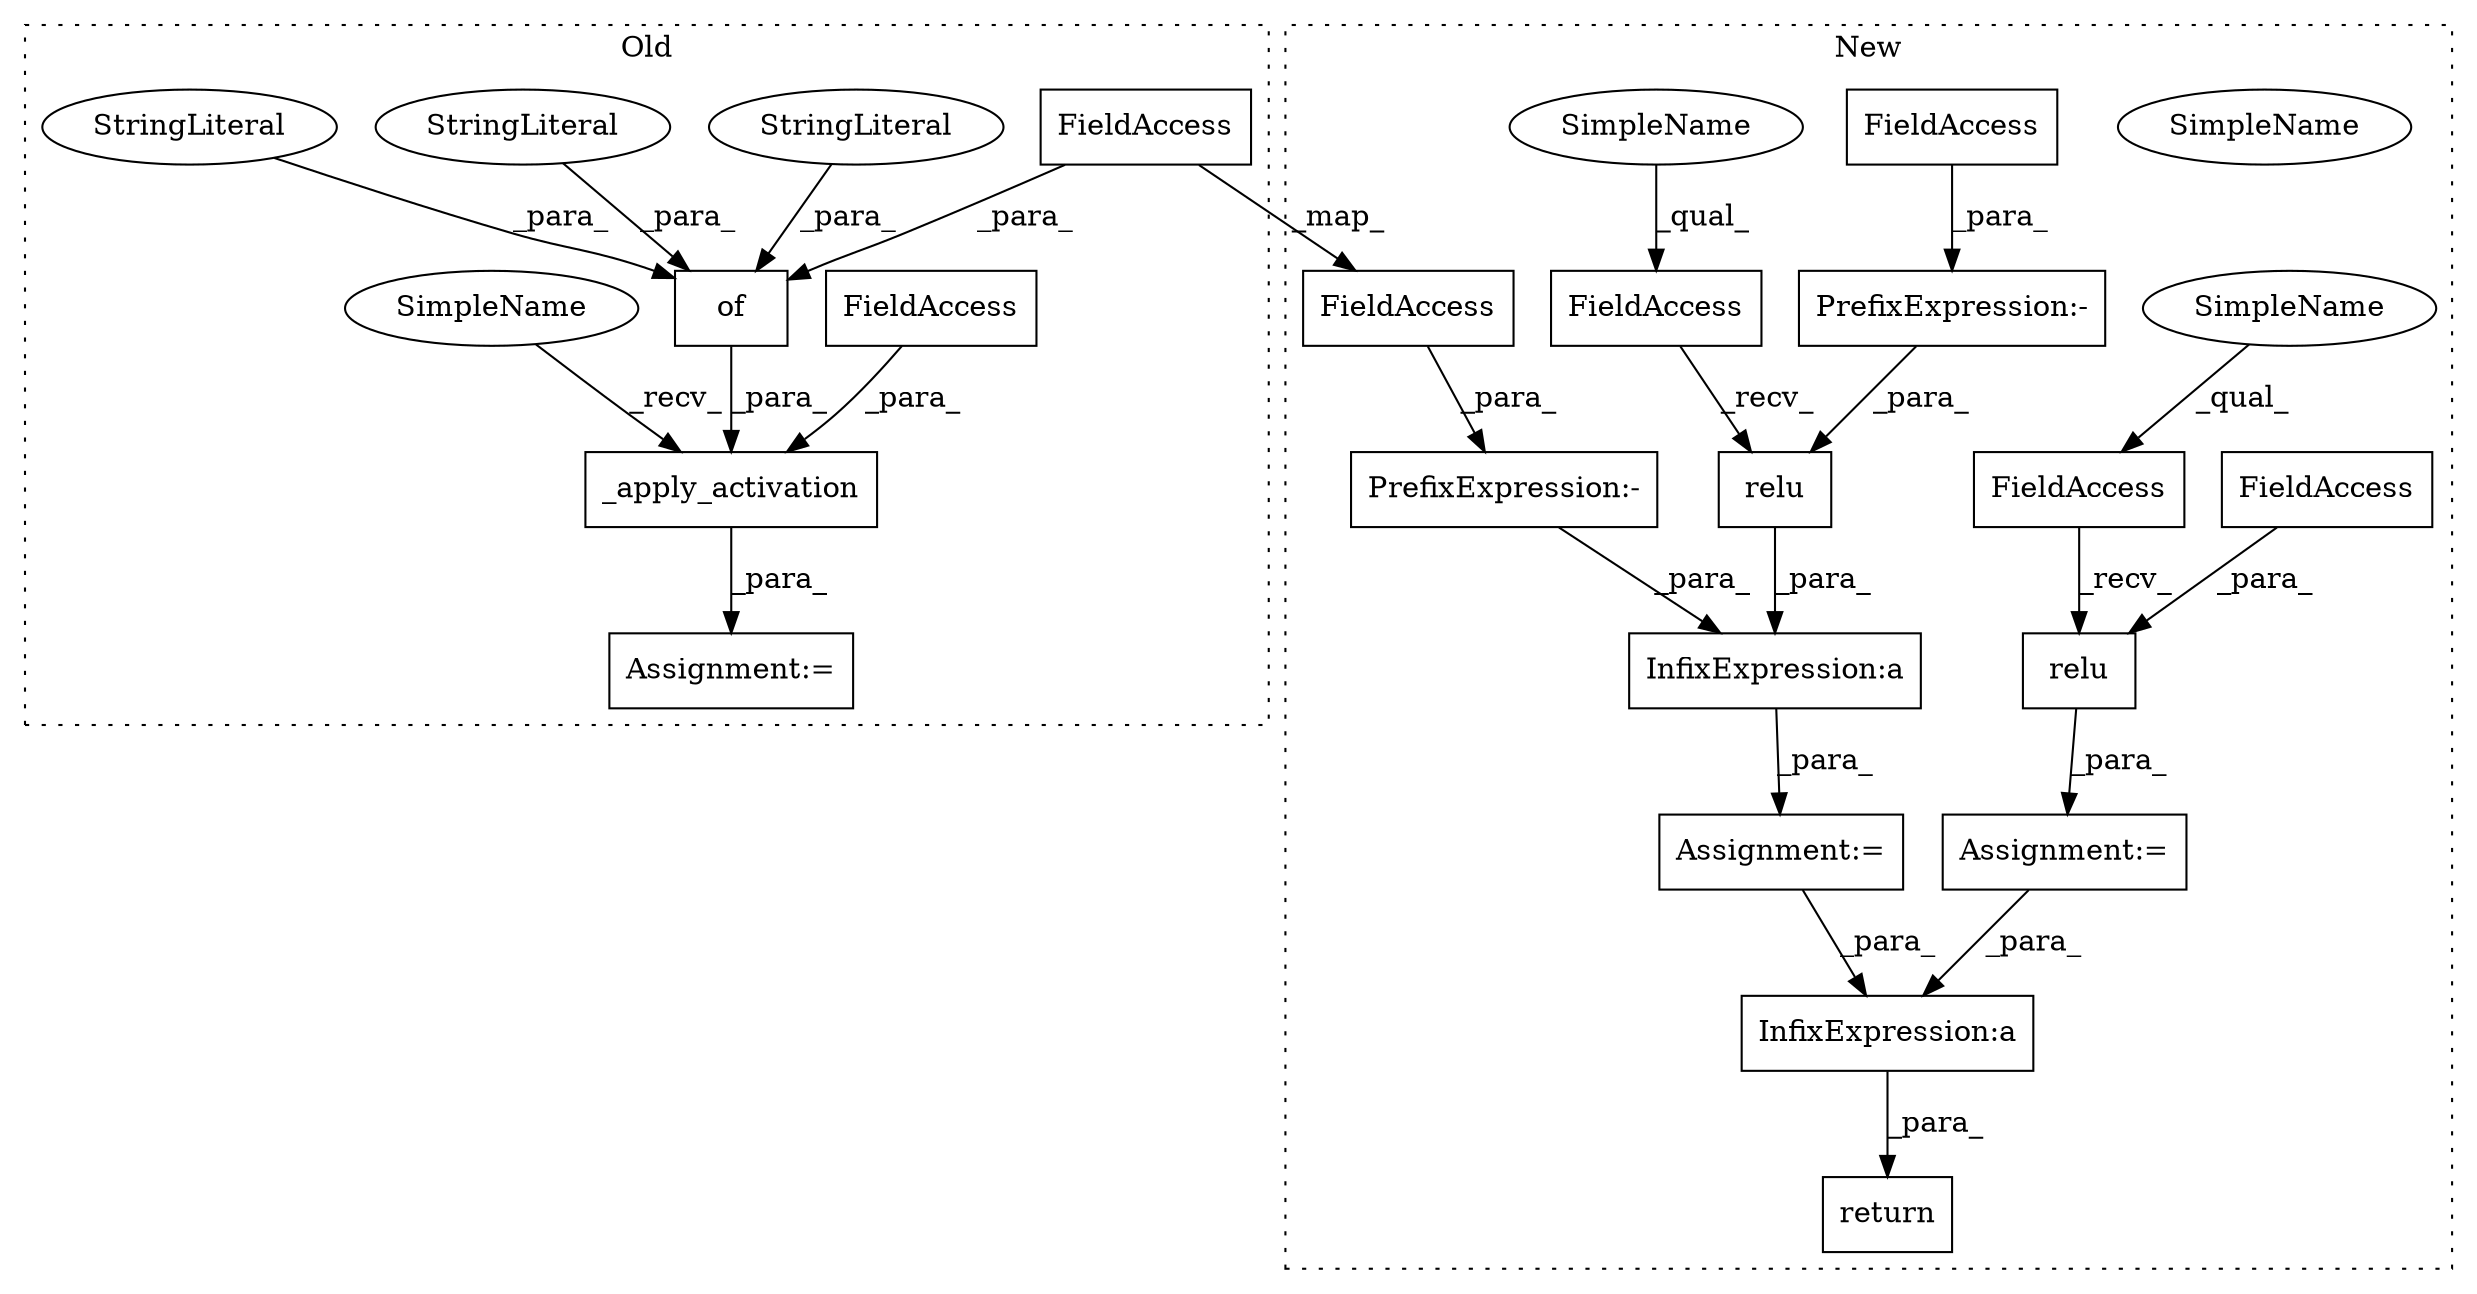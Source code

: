 digraph G {
subgraph cluster0 {
1 [label="_apply_activation" a="32" s="3152,3292" l="18,1" shape="box"];
5 [label="FieldAccess" a="22" s="3170" l="6" shape="box"];
6 [label="of" a="32" s="3181,3291" l="3,1" shape="box"];
12 [label="StringLiteral" a="45" s="3223" l="12" shape="ellipse"];
15 [label="StringLiteral" a="45" s="3184" l="11" shape="ellipse"];
16 [label="StringLiteral" a="45" s="3271" l="20" shape="ellipse"];
20 [label="FieldAccess" a="22" s="3196" l="26" shape="box"];
22 [label="Assignment:=" a="7" s="3146" l="1" shape="box"];
24 [label="SimpleName" a="42" s="3147" l="4" shape="ellipse"];
label = "Old";
style="dotted";
}
subgraph cluster1 {
2 [label="SimpleName" a="42" s="4848" l="10" shape="ellipse"];
3 [label="FieldAccess" a="22" s="4848" l="13" shape="box"];
4 [label="FieldAccess" a="22" s="5025" l="13" shape="box"];
7 [label="relu" a="32" s="4862,4873" l="5,1" shape="box"];
8 [label="InfixExpression:a" a="27" s="5080" l="3" shape="box"];
9 [label="InfixExpression:a" a="27" s="5022" l="3" shape="box"];
10 [label="FieldAccess" a="22" s="4867" l="6" shape="box"];
11 [label="relu" a="32" s="5039,5051" l="5,1" shape="box"];
13 [label="PrefixExpression:-" a="38" s="5044" l="1" shape="box"];
14 [label="FieldAccess" a="22" s="5045" l="6" shape="box"];
17 [label="Assignment:=" a="7" s="4847" l="1" shape="box"];
18 [label="Assignment:=" a="7" s="4993" l="1" shape="box"];
19 [label="PrefixExpression:-" a="38" s="4995" l="1" shape="box"];
21 [label="FieldAccess" a="22" s="4996" l="26" shape="box"];
23 [label="return" a="41" s="5059" l="7" shape="box"];
25 [label="SimpleName" a="42" s="4848" l="10" shape="ellipse"];
26 [label="SimpleName" a="42" s="5025" l="10" shape="ellipse"];
label = "New";
style="dotted";
}
1 -> 22 [label="_para_"];
3 -> 7 [label="_recv_"];
4 -> 11 [label="_recv_"];
5 -> 1 [label="_para_"];
6 -> 1 [label="_para_"];
7 -> 17 [label="_para_"];
8 -> 23 [label="_para_"];
9 -> 18 [label="_para_"];
10 -> 7 [label="_para_"];
11 -> 9 [label="_para_"];
12 -> 6 [label="_para_"];
13 -> 11 [label="_para_"];
14 -> 13 [label="_para_"];
15 -> 6 [label="_para_"];
16 -> 6 [label="_para_"];
17 -> 8 [label="_para_"];
18 -> 8 [label="_para_"];
19 -> 9 [label="_para_"];
20 -> 21 [label="_map_"];
20 -> 6 [label="_para_"];
21 -> 19 [label="_para_"];
24 -> 1 [label="_recv_"];
25 -> 3 [label="_qual_"];
26 -> 4 [label="_qual_"];
}